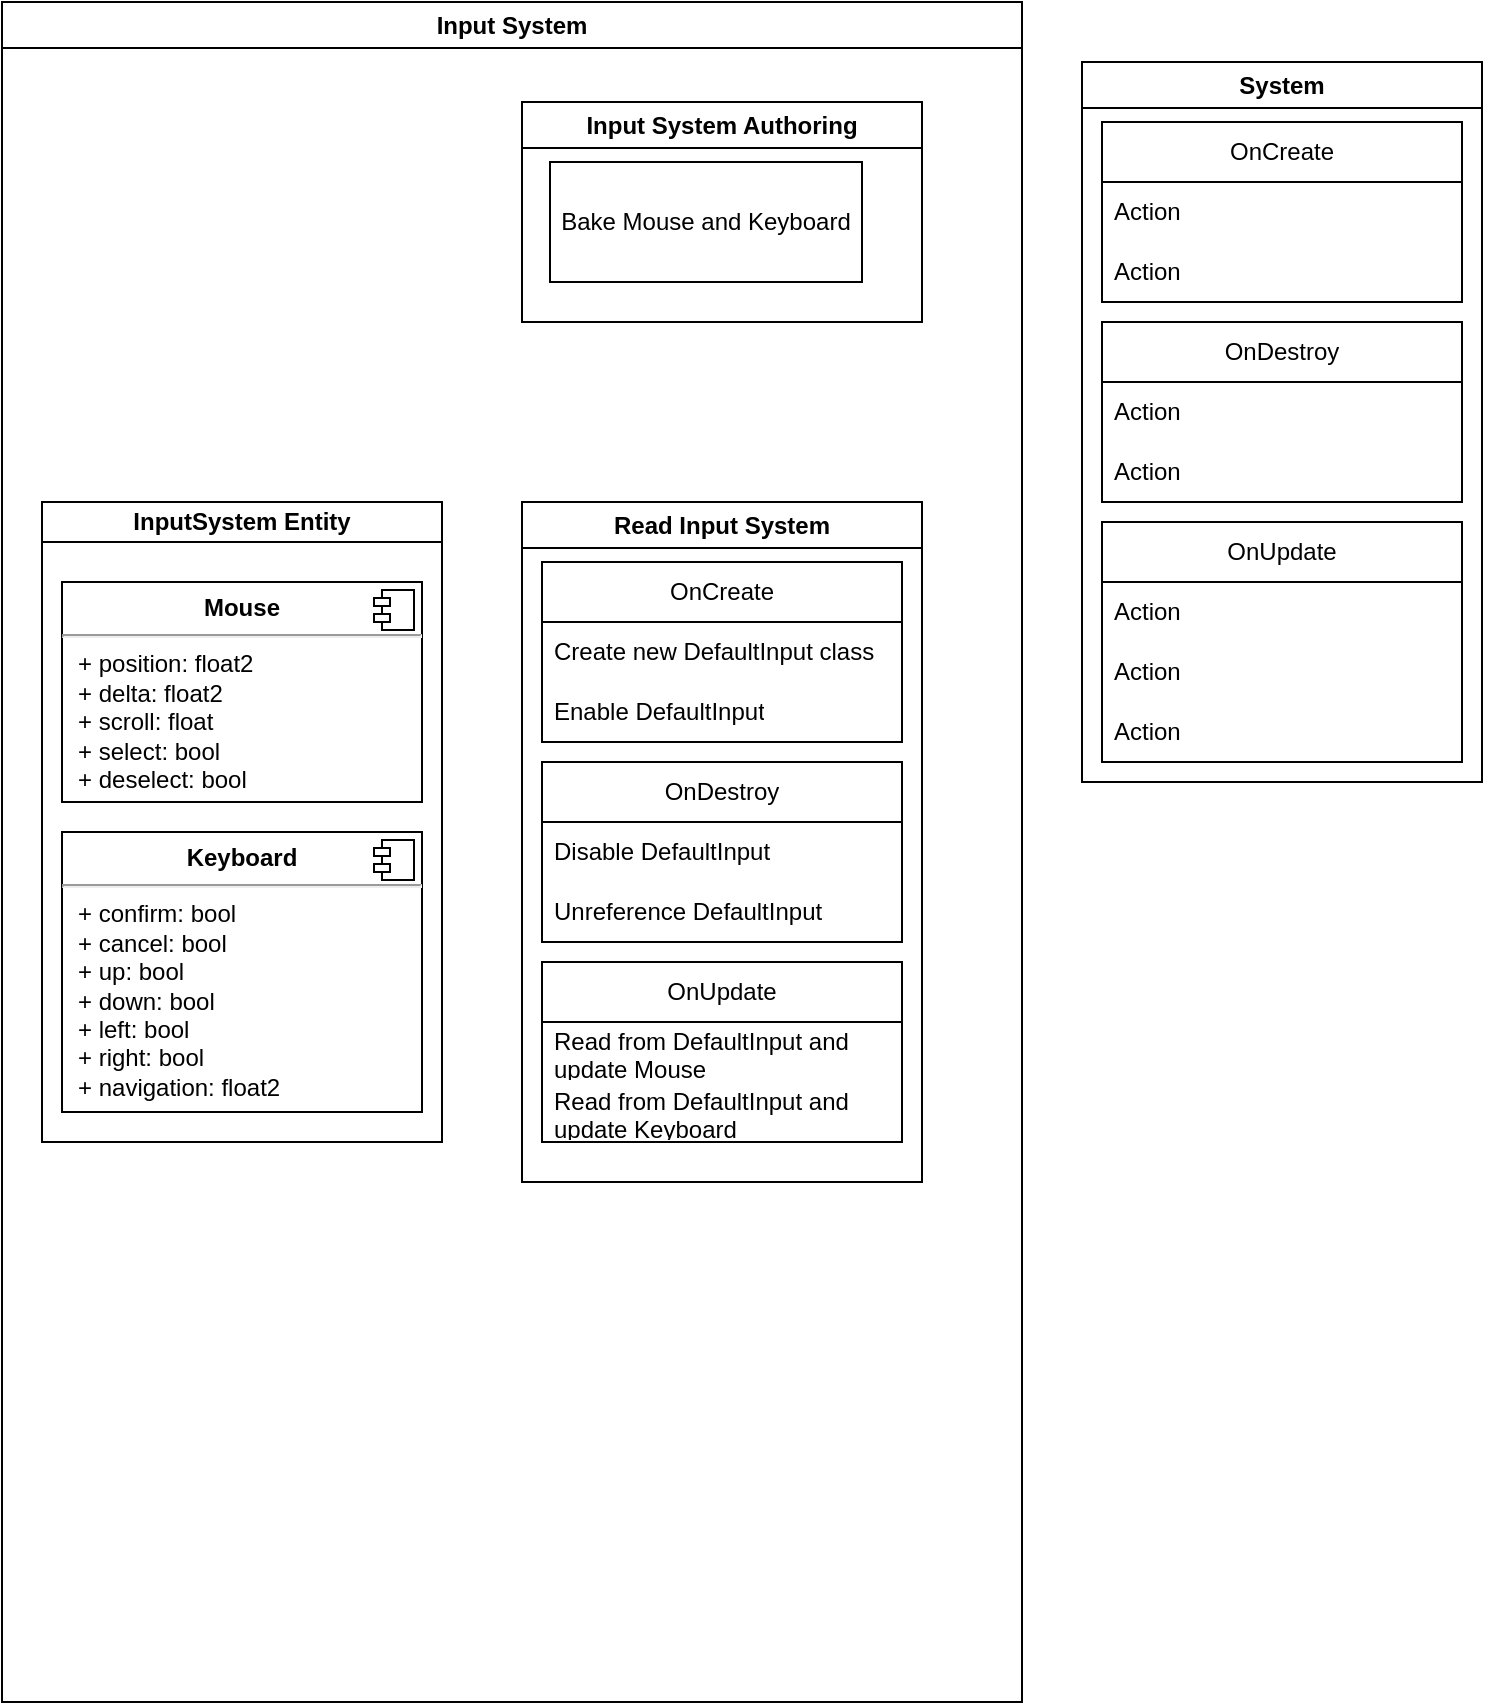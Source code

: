 <mxfile version="22.1.16" type="device">
  <diagram id="C5RBs43oDa-KdzZeNtuy" name="Page-1">
    <mxGraphModel dx="1200" dy="834" grid="1" gridSize="10" guides="1" tooltips="1" connect="1" arrows="1" fold="1" page="1" pageScale="1" pageWidth="827" pageHeight="1169" math="0" shadow="0">
      <root>
        <mxCell id="WIyWlLk6GJQsqaUBKTNV-0" />
        <mxCell id="WIyWlLk6GJQsqaUBKTNV-1" parent="WIyWlLk6GJQsqaUBKTNV-0" />
        <mxCell id="x0R6FGJwcZ99LchFnE9a-0" value="Input System" style="swimlane;whiteSpace=wrap;html=1;" vertex="1" parent="WIyWlLk6GJQsqaUBKTNV-1">
          <mxGeometry x="50" y="70" width="510" height="850" as="geometry">
            <mxRectangle x="250" y="120" width="120" height="30" as="alternateBounds" />
          </mxGeometry>
        </mxCell>
        <mxCell id="x0R6FGJwcZ99LchFnE9a-8" value="InputSystem Entity" style="swimlane;whiteSpace=wrap;html=1;startSize=20;" vertex="1" parent="x0R6FGJwcZ99LchFnE9a-0">
          <mxGeometry x="20" y="250" width="200" height="320" as="geometry" />
        </mxCell>
        <mxCell id="x0R6FGJwcZ99LchFnE9a-2" value="&lt;p style=&quot;margin:0px;margin-top:6px;text-align:center;&quot;&gt;&lt;b&gt;Mouse&lt;/b&gt;&lt;/p&gt;&lt;hr&gt;&lt;p style=&quot;margin:0px;margin-left:8px;&quot;&gt;+ position: float2&lt;/p&gt;&lt;p style=&quot;margin:0px;margin-left:8px;&quot;&gt;+ delta: float2&lt;br&gt;&lt;/p&gt;&lt;p style=&quot;margin:0px;margin-left:8px;&quot;&gt;+ scroll: float&lt;br&gt;&lt;/p&gt;&lt;p style=&quot;margin:0px;margin-left:8px;&quot;&gt;+ select: bool&lt;br&gt;&lt;/p&gt;&lt;p style=&quot;margin:0px;margin-left:8px;&quot;&gt;+ deselect: bool&lt;/p&gt;" style="align=left;overflow=fill;html=1;dropTarget=0;whiteSpace=wrap;" vertex="1" parent="x0R6FGJwcZ99LchFnE9a-8">
          <mxGeometry x="10" y="40" width="180" height="110" as="geometry" />
        </mxCell>
        <mxCell id="x0R6FGJwcZ99LchFnE9a-3" value="" style="shape=component;jettyWidth=8;jettyHeight=4;" vertex="1" parent="x0R6FGJwcZ99LchFnE9a-2">
          <mxGeometry x="1" width="20" height="20" relative="1" as="geometry">
            <mxPoint x="-24" y="4" as="offset" />
          </mxGeometry>
        </mxCell>
        <mxCell id="x0R6FGJwcZ99LchFnE9a-4" value="&lt;p style=&quot;margin:0px;margin-top:6px;text-align:center;&quot;&gt;&lt;b&gt;Keyboard&lt;/b&gt;&lt;/p&gt;&lt;hr&gt;&lt;p style=&quot;margin: 0px 0px 0px 8px;&quot;&gt;+ confirm: bool&lt;br&gt;&lt;/p&gt;&lt;p style=&quot;margin: 0px 0px 0px 8px;&quot;&gt;+ cancel: bool&lt;/p&gt;&lt;p style=&quot;margin: 0px 0px 0px 8px;&quot;&gt;+ up: bool&lt;br&gt;&lt;/p&gt;&lt;p style=&quot;margin: 0px 0px 0px 8px;&quot;&gt;+ down: bool&lt;/p&gt;&lt;p style=&quot;margin: 0px 0px 0px 8px;&quot;&gt;+ left: bool&lt;br&gt;&lt;/p&gt;&lt;p style=&quot;margin: 0px 0px 0px 8px;&quot;&gt;+ right: bool&lt;/p&gt;&lt;p style=&quot;margin: 0px 0px 0px 8px;&quot;&gt;+ navigation: float2&lt;/p&gt;" style="align=left;overflow=fill;html=1;dropTarget=0;whiteSpace=wrap;" vertex="1" parent="x0R6FGJwcZ99LchFnE9a-8">
          <mxGeometry x="10" y="165" width="180" height="140" as="geometry" />
        </mxCell>
        <mxCell id="x0R6FGJwcZ99LchFnE9a-5" value="" style="shape=component;jettyWidth=8;jettyHeight=4;" vertex="1" parent="x0R6FGJwcZ99LchFnE9a-4">
          <mxGeometry x="1" width="20" height="20" relative="1" as="geometry">
            <mxPoint x="-24" y="4" as="offset" />
          </mxGeometry>
        </mxCell>
        <mxCell id="x0R6FGJwcZ99LchFnE9a-9" value="Input System Authoring" style="swimlane;whiteSpace=wrap;html=1;" vertex="1" parent="x0R6FGJwcZ99LchFnE9a-0">
          <mxGeometry x="260" y="50" width="200" height="110" as="geometry" />
        </mxCell>
        <mxCell id="x0R6FGJwcZ99LchFnE9a-46" value="Bake Mouse and Keyboard" style="rounded=0;whiteSpace=wrap;html=1;" vertex="1" parent="x0R6FGJwcZ99LchFnE9a-9">
          <mxGeometry x="14" y="30" width="156" height="60" as="geometry" />
        </mxCell>
        <mxCell id="x0R6FGJwcZ99LchFnE9a-10" value="Read Input System" style="swimlane;whiteSpace=wrap;html=1;" vertex="1" parent="x0R6FGJwcZ99LchFnE9a-0">
          <mxGeometry x="260" y="250" width="200" height="340" as="geometry">
            <mxRectangle x="260" y="300" width="150" height="30" as="alternateBounds" />
          </mxGeometry>
        </mxCell>
        <mxCell id="x0R6FGJwcZ99LchFnE9a-12" value="OnCreate" style="swimlane;fontStyle=0;childLayout=stackLayout;horizontal=1;startSize=30;horizontalStack=0;resizeParent=1;resizeParentMax=0;resizeLast=0;collapsible=1;marginBottom=0;whiteSpace=wrap;html=1;" vertex="1" parent="x0R6FGJwcZ99LchFnE9a-10">
          <mxGeometry x="10" y="30" width="180" height="90" as="geometry" />
        </mxCell>
        <mxCell id="x0R6FGJwcZ99LchFnE9a-13" value="Create new DefaultInput class" style="text;strokeColor=none;fillColor=none;align=left;verticalAlign=middle;spacingLeft=4;spacingRight=4;overflow=hidden;points=[[0,0.5],[1,0.5]];portConstraint=eastwest;rotatable=0;whiteSpace=wrap;html=1;" vertex="1" parent="x0R6FGJwcZ99LchFnE9a-12">
          <mxGeometry y="30" width="180" height="30" as="geometry" />
        </mxCell>
        <mxCell id="x0R6FGJwcZ99LchFnE9a-42" value="Enable DefaultInput" style="text;strokeColor=none;fillColor=none;align=left;verticalAlign=middle;spacingLeft=4;spacingRight=4;overflow=hidden;points=[[0,0.5],[1,0.5]];portConstraint=eastwest;rotatable=0;whiteSpace=wrap;html=1;" vertex="1" parent="x0R6FGJwcZ99LchFnE9a-12">
          <mxGeometry y="60" width="180" height="30" as="geometry" />
        </mxCell>
        <mxCell id="x0R6FGJwcZ99LchFnE9a-16" value="OnDestroy" style="swimlane;fontStyle=0;childLayout=stackLayout;horizontal=1;startSize=30;horizontalStack=0;resizeParent=1;resizeParentMax=0;resizeLast=0;collapsible=1;marginBottom=0;whiteSpace=wrap;html=1;" vertex="1" parent="x0R6FGJwcZ99LchFnE9a-10">
          <mxGeometry x="10" y="130" width="180" height="90" as="geometry" />
        </mxCell>
        <mxCell id="x0R6FGJwcZ99LchFnE9a-17" value="Disable DefaultInput" style="text;strokeColor=none;fillColor=none;align=left;verticalAlign=middle;spacingLeft=4;spacingRight=4;overflow=hidden;points=[[0,0.5],[1,0.5]];portConstraint=eastwest;rotatable=0;whiteSpace=wrap;html=1;" vertex="1" parent="x0R6FGJwcZ99LchFnE9a-16">
          <mxGeometry y="30" width="180" height="30" as="geometry" />
        </mxCell>
        <mxCell id="x0R6FGJwcZ99LchFnE9a-44" value="Unreference DefaultInput" style="text;strokeColor=none;fillColor=none;align=left;verticalAlign=middle;spacingLeft=4;spacingRight=4;overflow=hidden;points=[[0,0.5],[1,0.5]];portConstraint=eastwest;rotatable=0;whiteSpace=wrap;html=1;" vertex="1" parent="x0R6FGJwcZ99LchFnE9a-16">
          <mxGeometry y="60" width="180" height="30" as="geometry" />
        </mxCell>
        <mxCell id="x0R6FGJwcZ99LchFnE9a-20" value="OnUpdate" style="swimlane;fontStyle=0;childLayout=stackLayout;horizontal=1;startSize=30;horizontalStack=0;resizeParent=1;resizeParentMax=0;resizeLast=0;collapsible=1;marginBottom=0;whiteSpace=wrap;html=1;" vertex="1" parent="x0R6FGJwcZ99LchFnE9a-10">
          <mxGeometry x="10" y="230" width="180" height="90" as="geometry" />
        </mxCell>
        <mxCell id="x0R6FGJwcZ99LchFnE9a-22" value="Read from DefaultInput and update Mouse" style="text;strokeColor=none;fillColor=none;align=left;verticalAlign=middle;spacingLeft=4;spacingRight=4;overflow=hidden;points=[[0,0.5],[1,0.5]];portConstraint=eastwest;rotatable=0;whiteSpace=wrap;html=1;" vertex="1" parent="x0R6FGJwcZ99LchFnE9a-20">
          <mxGeometry y="30" width="180" height="30" as="geometry" />
        </mxCell>
        <mxCell id="x0R6FGJwcZ99LchFnE9a-21" value="Read from DefaultInput and update Keyboard" style="text;strokeColor=none;fillColor=none;align=left;verticalAlign=middle;spacingLeft=4;spacingRight=4;overflow=hidden;points=[[0,0.5],[1,0.5]];portConstraint=eastwest;rotatable=0;whiteSpace=wrap;html=1;" vertex="1" parent="x0R6FGJwcZ99LchFnE9a-20">
          <mxGeometry y="60" width="180" height="30" as="geometry" />
        </mxCell>
        <mxCell id="x0R6FGJwcZ99LchFnE9a-23" value="System" style="swimlane;whiteSpace=wrap;html=1;" vertex="1" parent="WIyWlLk6GJQsqaUBKTNV-1">
          <mxGeometry x="590" y="100" width="200" height="360" as="geometry">
            <mxRectangle x="260" y="300" width="150" height="30" as="alternateBounds" />
          </mxGeometry>
        </mxCell>
        <mxCell id="x0R6FGJwcZ99LchFnE9a-24" value="OnCreate" style="swimlane;fontStyle=0;childLayout=stackLayout;horizontal=1;startSize=30;horizontalStack=0;resizeParent=1;resizeParentMax=0;resizeLast=0;collapsible=1;marginBottom=0;whiteSpace=wrap;html=1;" vertex="1" parent="x0R6FGJwcZ99LchFnE9a-23">
          <mxGeometry x="10" y="30" width="180" height="90" as="geometry" />
        </mxCell>
        <mxCell id="x0R6FGJwcZ99LchFnE9a-32" value="Action" style="text;strokeColor=none;fillColor=none;align=left;verticalAlign=middle;spacingLeft=4;spacingRight=4;overflow=hidden;points=[[0,0.5],[1,0.5]];portConstraint=eastwest;rotatable=0;whiteSpace=wrap;html=1;" vertex="1" parent="x0R6FGJwcZ99LchFnE9a-24">
          <mxGeometry y="30" width="180" height="30" as="geometry" />
        </mxCell>
        <mxCell id="x0R6FGJwcZ99LchFnE9a-33" value="Action" style="text;strokeColor=none;fillColor=none;align=left;verticalAlign=middle;spacingLeft=4;spacingRight=4;overflow=hidden;points=[[0,0.5],[1,0.5]];portConstraint=eastwest;rotatable=0;whiteSpace=wrap;html=1;" vertex="1" parent="x0R6FGJwcZ99LchFnE9a-24">
          <mxGeometry y="60" width="180" height="30" as="geometry" />
        </mxCell>
        <mxCell id="x0R6FGJwcZ99LchFnE9a-34" value="OnDestroy" style="swimlane;fontStyle=0;childLayout=stackLayout;horizontal=1;startSize=30;horizontalStack=0;resizeParent=1;resizeParentMax=0;resizeLast=0;collapsible=1;marginBottom=0;whiteSpace=wrap;html=1;" vertex="1" parent="x0R6FGJwcZ99LchFnE9a-23">
          <mxGeometry x="10" y="130" width="180" height="90" as="geometry" />
        </mxCell>
        <mxCell id="x0R6FGJwcZ99LchFnE9a-35" value="Action" style="text;strokeColor=none;fillColor=none;align=left;verticalAlign=middle;spacingLeft=4;spacingRight=4;overflow=hidden;points=[[0,0.5],[1,0.5]];portConstraint=eastwest;rotatable=0;whiteSpace=wrap;html=1;" vertex="1" parent="x0R6FGJwcZ99LchFnE9a-34">
          <mxGeometry y="30" width="180" height="30" as="geometry" />
        </mxCell>
        <mxCell id="x0R6FGJwcZ99LchFnE9a-36" value="Action" style="text;strokeColor=none;fillColor=none;align=left;verticalAlign=middle;spacingLeft=4;spacingRight=4;overflow=hidden;points=[[0,0.5],[1,0.5]];portConstraint=eastwest;rotatable=0;whiteSpace=wrap;html=1;" vertex="1" parent="x0R6FGJwcZ99LchFnE9a-34">
          <mxGeometry y="60" width="180" height="30" as="geometry" />
        </mxCell>
        <mxCell id="x0R6FGJwcZ99LchFnE9a-38" value="OnUpdate" style="swimlane;fontStyle=0;childLayout=stackLayout;horizontal=1;startSize=30;horizontalStack=0;resizeParent=1;resizeParentMax=0;resizeLast=0;collapsible=1;marginBottom=0;whiteSpace=wrap;html=1;" vertex="1" parent="x0R6FGJwcZ99LchFnE9a-23">
          <mxGeometry x="10" y="230" width="180" height="120" as="geometry" />
        </mxCell>
        <mxCell id="x0R6FGJwcZ99LchFnE9a-39" value="Action" style="text;strokeColor=none;fillColor=none;align=left;verticalAlign=middle;spacingLeft=4;spacingRight=4;overflow=hidden;points=[[0,0.5],[1,0.5]];portConstraint=eastwest;rotatable=0;whiteSpace=wrap;html=1;" vertex="1" parent="x0R6FGJwcZ99LchFnE9a-38">
          <mxGeometry y="30" width="180" height="30" as="geometry" />
        </mxCell>
        <mxCell id="x0R6FGJwcZ99LchFnE9a-40" value="Action" style="text;strokeColor=none;fillColor=none;align=left;verticalAlign=middle;spacingLeft=4;spacingRight=4;overflow=hidden;points=[[0,0.5],[1,0.5]];portConstraint=eastwest;rotatable=0;whiteSpace=wrap;html=1;" vertex="1" parent="x0R6FGJwcZ99LchFnE9a-38">
          <mxGeometry y="60" width="180" height="30" as="geometry" />
        </mxCell>
        <mxCell id="x0R6FGJwcZ99LchFnE9a-41" value="Action" style="text;strokeColor=none;fillColor=none;align=left;verticalAlign=middle;spacingLeft=4;spacingRight=4;overflow=hidden;points=[[0,0.5],[1,0.5]];portConstraint=eastwest;rotatable=0;whiteSpace=wrap;html=1;" vertex="1" parent="x0R6FGJwcZ99LchFnE9a-38">
          <mxGeometry y="90" width="180" height="30" as="geometry" />
        </mxCell>
      </root>
    </mxGraphModel>
  </diagram>
</mxfile>
